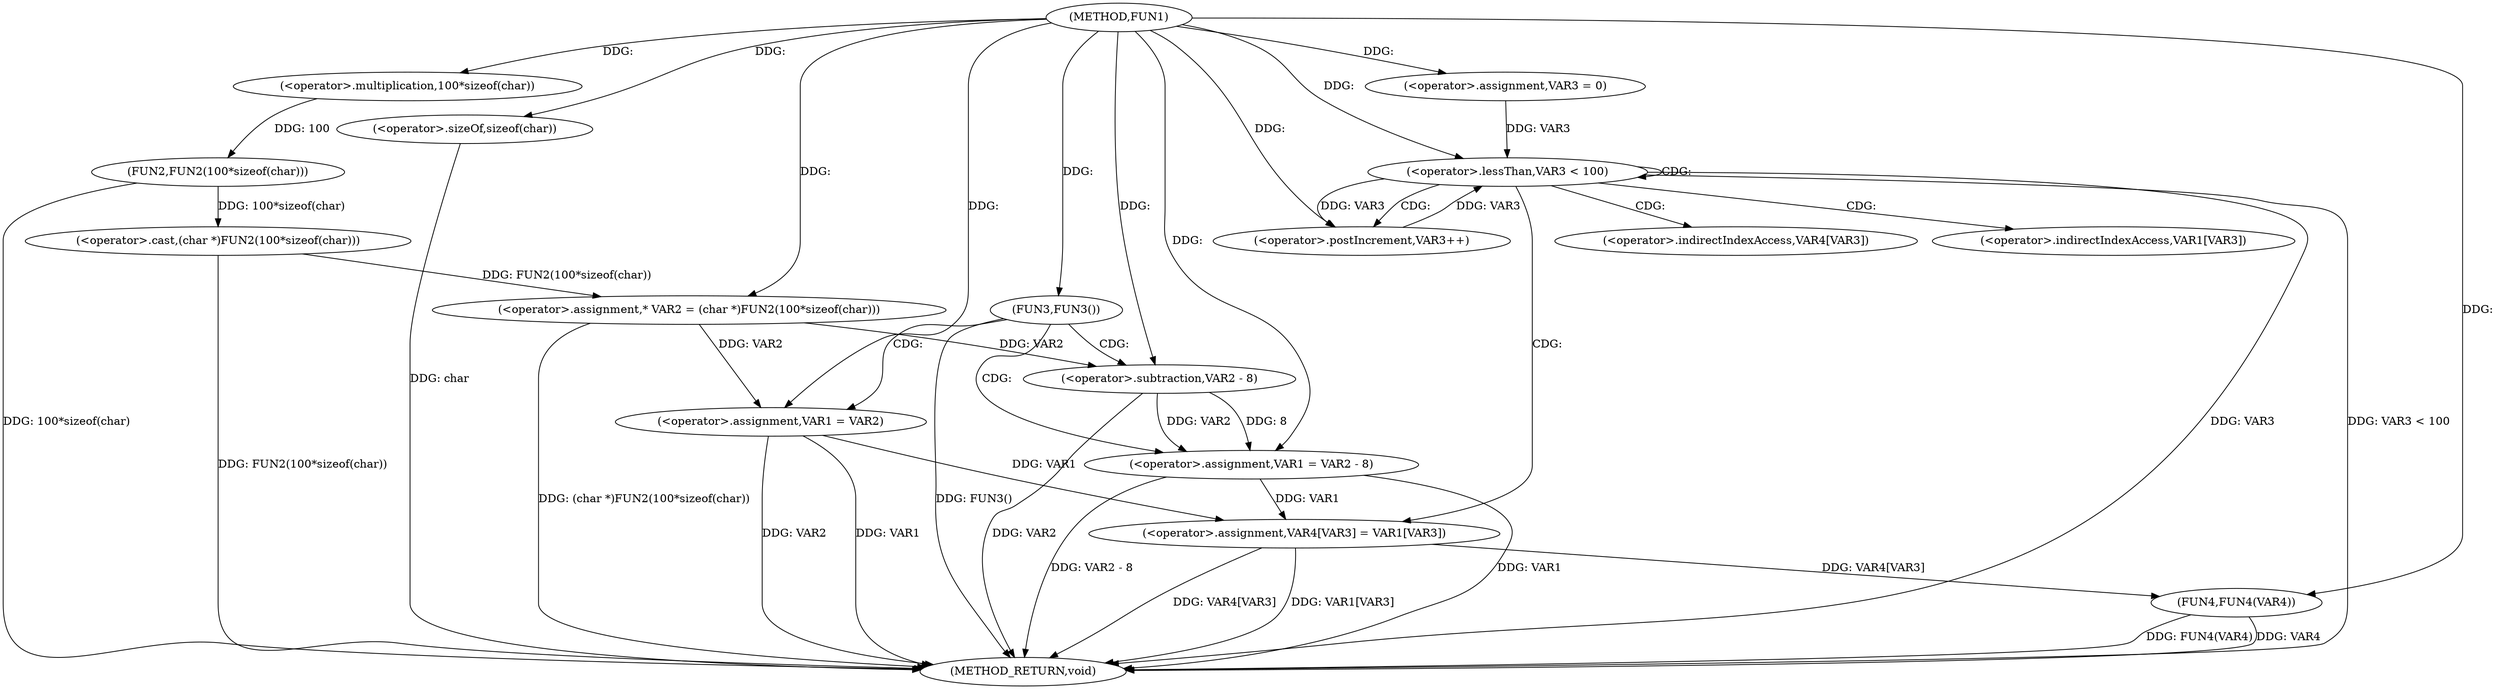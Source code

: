 digraph FUN1 {  
"1000100" [label = "(METHOD,FUN1)" ]
"1000148" [label = "(METHOD_RETURN,void)" ]
"1000104" [label = "(<operator>.assignment,* VAR2 = (char *)FUN2(100*sizeof(char)))" ]
"1000106" [label = "(<operator>.cast,(char *)FUN2(100*sizeof(char)))" ]
"1000108" [label = "(FUN2,FUN2(100*sizeof(char)))" ]
"1000109" [label = "(<operator>.multiplication,100*sizeof(char))" ]
"1000111" [label = "(<operator>.sizeOf,sizeof(char))" ]
"1000114" [label = "(FUN3,FUN3())" ]
"1000116" [label = "(<operator>.assignment,VAR1 = VAR2 - 8)" ]
"1000118" [label = "(<operator>.subtraction,VAR2 - 8)" ]
"1000123" [label = "(<operator>.assignment,VAR1 = VAR2)" ]
"1000130" [label = "(<operator>.assignment,VAR3 = 0)" ]
"1000133" [label = "(<operator>.lessThan,VAR3 < 100)" ]
"1000136" [label = "(<operator>.postIncrement,VAR3++)" ]
"1000139" [label = "(<operator>.assignment,VAR4[VAR3] = VAR1[VAR3])" ]
"1000146" [label = "(FUN4,FUN4(VAR4))" ]
"1000140" [label = "(<operator>.indirectIndexAccess,VAR4[VAR3])" ]
"1000143" [label = "(<operator>.indirectIndexAccess,VAR1[VAR3])" ]
  "1000116" -> "1000148"  [ label = "DDG: VAR1"] 
  "1000123" -> "1000148"  [ label = "DDG: VAR2"] 
  "1000106" -> "1000148"  [ label = "DDG: FUN2(100*sizeof(char))"] 
  "1000114" -> "1000148"  [ label = "DDG: FUN3()"] 
  "1000139" -> "1000148"  [ label = "DDG: VAR4[VAR3]"] 
  "1000133" -> "1000148"  [ label = "DDG: VAR3"] 
  "1000116" -> "1000148"  [ label = "DDG: VAR2 - 8"] 
  "1000118" -> "1000148"  [ label = "DDG: VAR2"] 
  "1000146" -> "1000148"  [ label = "DDG: FUN4(VAR4)"] 
  "1000123" -> "1000148"  [ label = "DDG: VAR1"] 
  "1000133" -> "1000148"  [ label = "DDG: VAR3 < 100"] 
  "1000111" -> "1000148"  [ label = "DDG: char"] 
  "1000139" -> "1000148"  [ label = "DDG: VAR1[VAR3]"] 
  "1000146" -> "1000148"  [ label = "DDG: VAR4"] 
  "1000104" -> "1000148"  [ label = "DDG: (char *)FUN2(100*sizeof(char))"] 
  "1000108" -> "1000148"  [ label = "DDG: 100*sizeof(char)"] 
  "1000106" -> "1000104"  [ label = "DDG: FUN2(100*sizeof(char))"] 
  "1000100" -> "1000104"  [ label = "DDG: "] 
  "1000108" -> "1000106"  [ label = "DDG: 100*sizeof(char)"] 
  "1000109" -> "1000108"  [ label = "DDG: 100"] 
  "1000100" -> "1000109"  [ label = "DDG: "] 
  "1000100" -> "1000111"  [ label = "DDG: "] 
  "1000100" -> "1000114"  [ label = "DDG: "] 
  "1000118" -> "1000116"  [ label = "DDG: VAR2"] 
  "1000118" -> "1000116"  [ label = "DDG: 8"] 
  "1000100" -> "1000116"  [ label = "DDG: "] 
  "1000104" -> "1000118"  [ label = "DDG: VAR2"] 
  "1000100" -> "1000118"  [ label = "DDG: "] 
  "1000104" -> "1000123"  [ label = "DDG: VAR2"] 
  "1000100" -> "1000123"  [ label = "DDG: "] 
  "1000100" -> "1000130"  [ label = "DDG: "] 
  "1000136" -> "1000133"  [ label = "DDG: VAR3"] 
  "1000130" -> "1000133"  [ label = "DDG: VAR3"] 
  "1000100" -> "1000133"  [ label = "DDG: "] 
  "1000133" -> "1000136"  [ label = "DDG: VAR3"] 
  "1000100" -> "1000136"  [ label = "DDG: "] 
  "1000116" -> "1000139"  [ label = "DDG: VAR1"] 
  "1000123" -> "1000139"  [ label = "DDG: VAR1"] 
  "1000139" -> "1000146"  [ label = "DDG: VAR4[VAR3]"] 
  "1000100" -> "1000146"  [ label = "DDG: "] 
  "1000114" -> "1000123"  [ label = "CDG: "] 
  "1000114" -> "1000116"  [ label = "CDG: "] 
  "1000114" -> "1000118"  [ label = "CDG: "] 
  "1000133" -> "1000139"  [ label = "CDG: "] 
  "1000133" -> "1000133"  [ label = "CDG: "] 
  "1000133" -> "1000143"  [ label = "CDG: "] 
  "1000133" -> "1000136"  [ label = "CDG: "] 
  "1000133" -> "1000140"  [ label = "CDG: "] 
}

